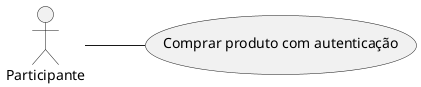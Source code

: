 @startuml
left to right direction

actor "Participante" as Usuario

usecase "Comprar produto com autenticação" as UC9

Usuario -- UC9

@enduml